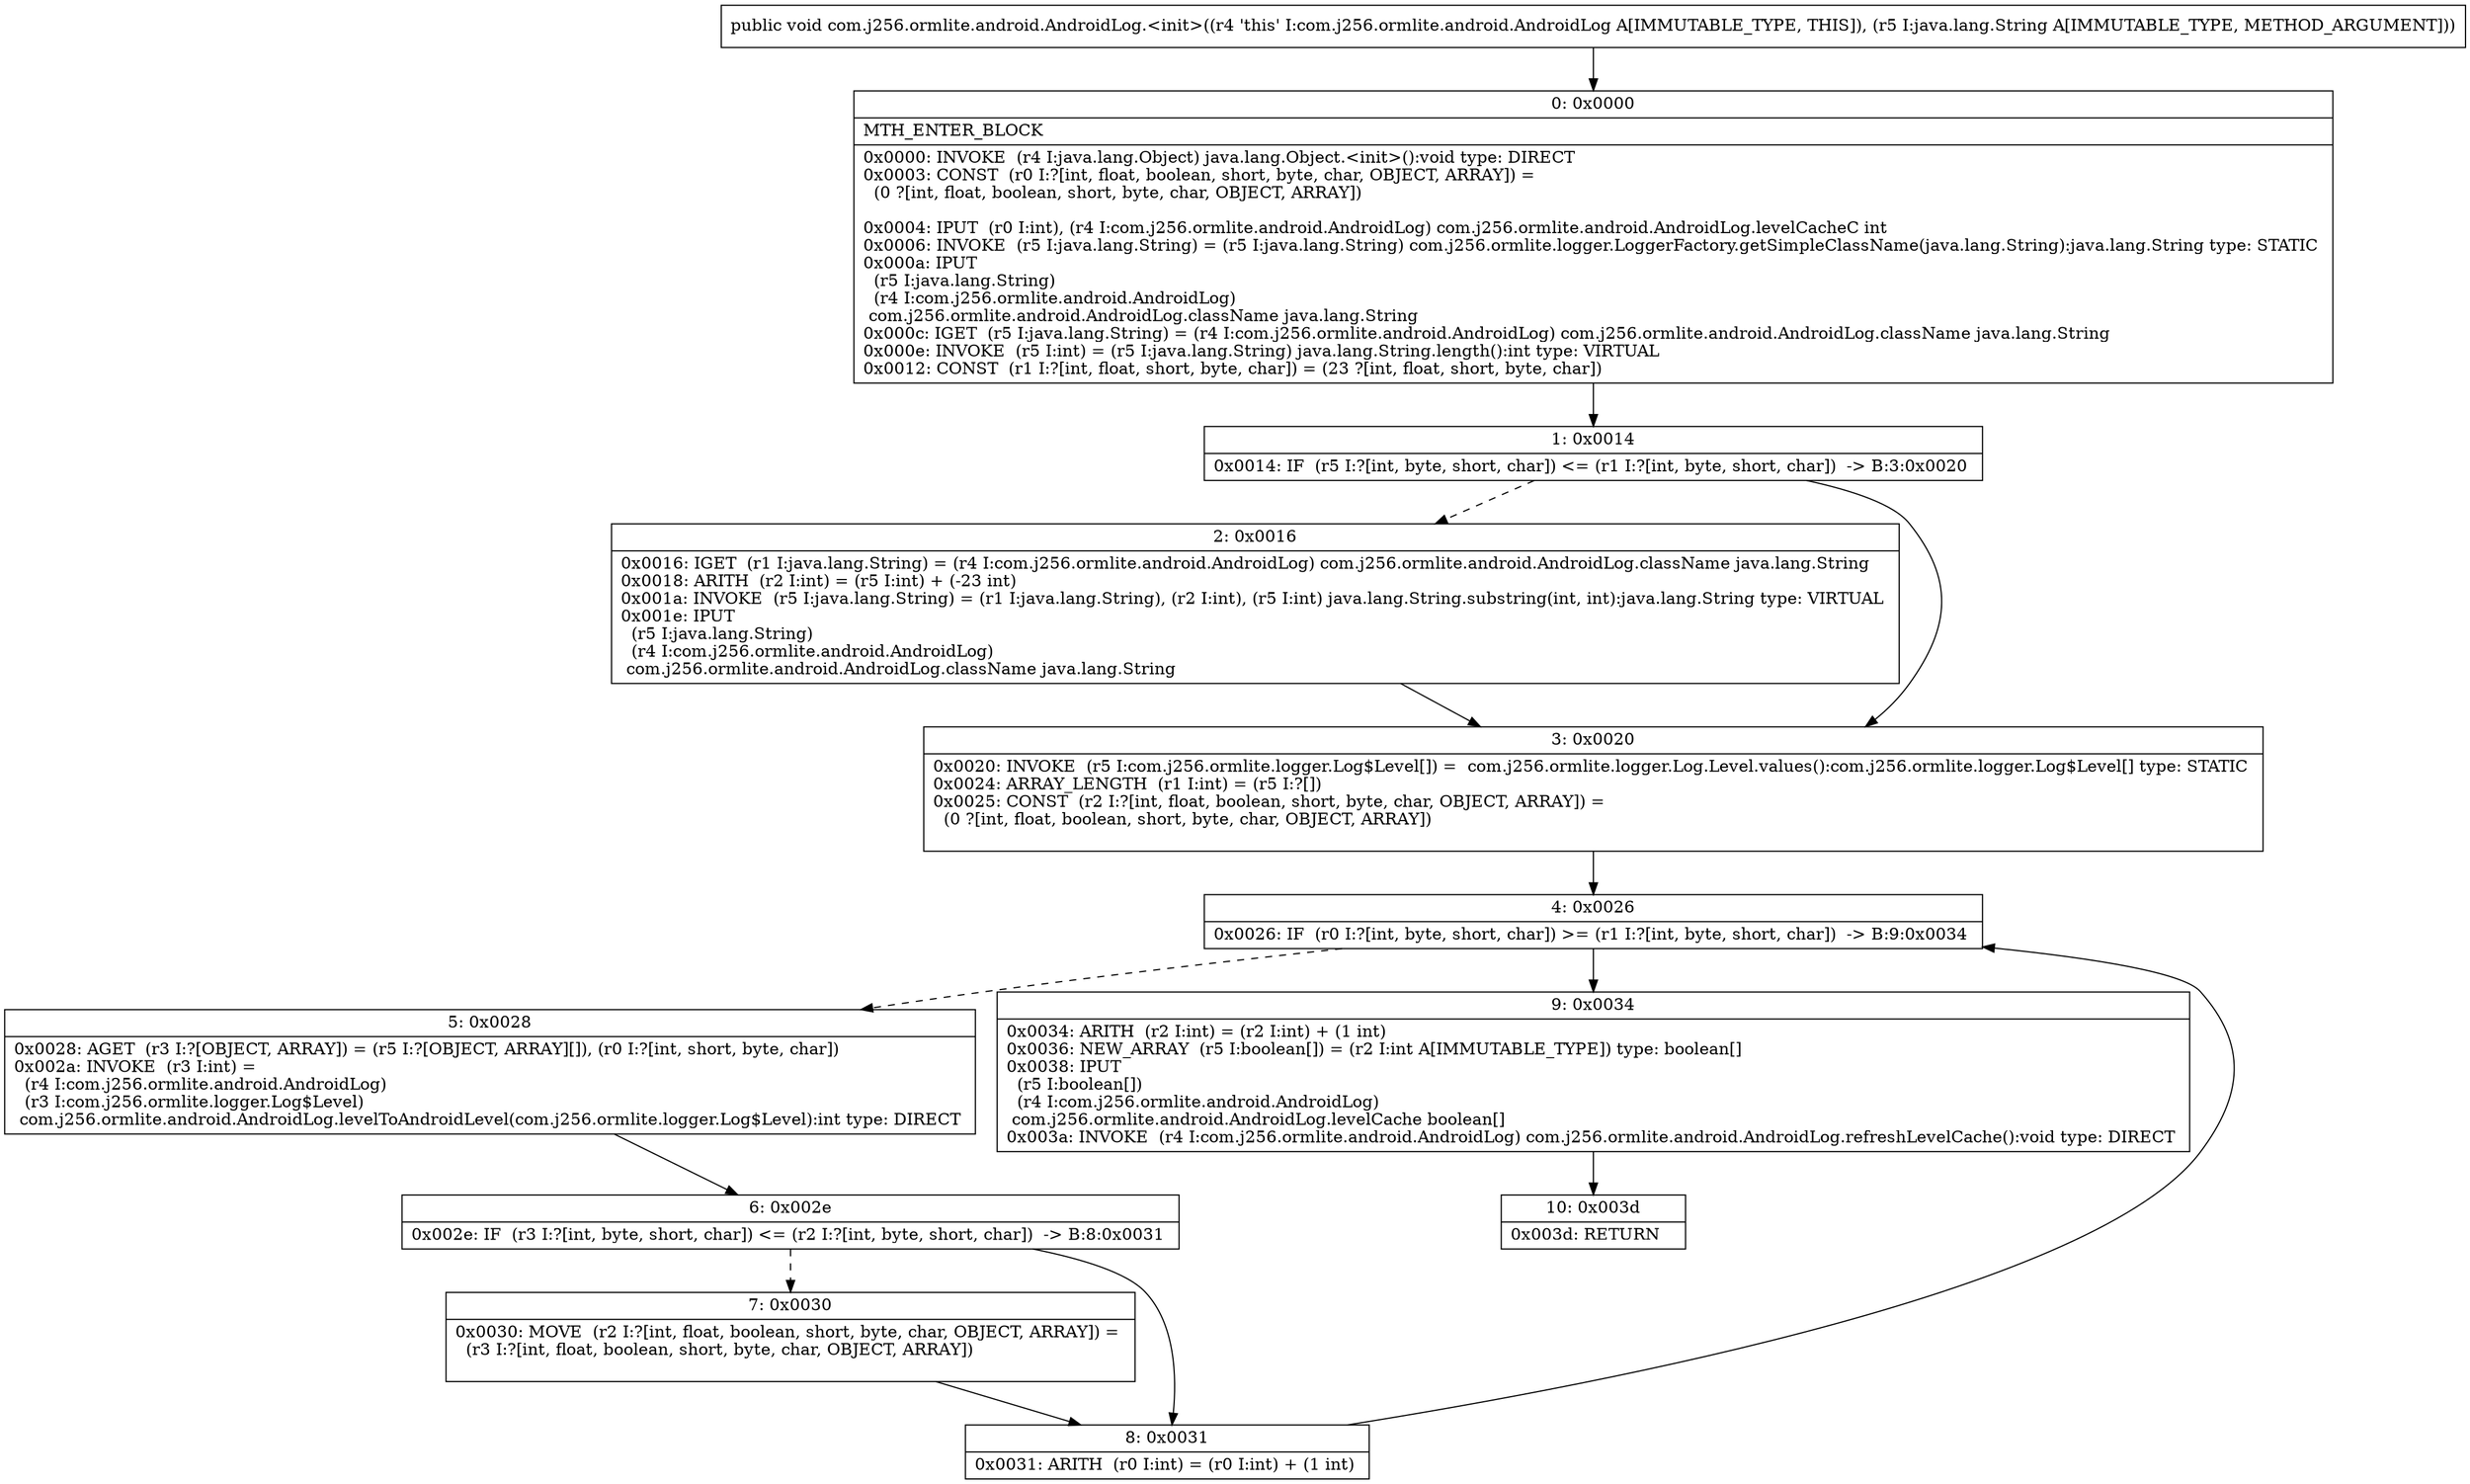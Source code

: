 digraph "CFG forcom.j256.ormlite.android.AndroidLog.\<init\>(Ljava\/lang\/String;)V" {
Node_0 [shape=record,label="{0\:\ 0x0000|MTH_ENTER_BLOCK\l|0x0000: INVOKE  (r4 I:java.lang.Object) java.lang.Object.\<init\>():void type: DIRECT \l0x0003: CONST  (r0 I:?[int, float, boolean, short, byte, char, OBJECT, ARRAY]) = \l  (0 ?[int, float, boolean, short, byte, char, OBJECT, ARRAY])\l \l0x0004: IPUT  (r0 I:int), (r4 I:com.j256.ormlite.android.AndroidLog) com.j256.ormlite.android.AndroidLog.levelCacheC int \l0x0006: INVOKE  (r5 I:java.lang.String) = (r5 I:java.lang.String) com.j256.ormlite.logger.LoggerFactory.getSimpleClassName(java.lang.String):java.lang.String type: STATIC \l0x000a: IPUT  \l  (r5 I:java.lang.String)\l  (r4 I:com.j256.ormlite.android.AndroidLog)\l com.j256.ormlite.android.AndroidLog.className java.lang.String \l0x000c: IGET  (r5 I:java.lang.String) = (r4 I:com.j256.ormlite.android.AndroidLog) com.j256.ormlite.android.AndroidLog.className java.lang.String \l0x000e: INVOKE  (r5 I:int) = (r5 I:java.lang.String) java.lang.String.length():int type: VIRTUAL \l0x0012: CONST  (r1 I:?[int, float, short, byte, char]) = (23 ?[int, float, short, byte, char]) \l}"];
Node_1 [shape=record,label="{1\:\ 0x0014|0x0014: IF  (r5 I:?[int, byte, short, char]) \<= (r1 I:?[int, byte, short, char])  \-\> B:3:0x0020 \l}"];
Node_2 [shape=record,label="{2\:\ 0x0016|0x0016: IGET  (r1 I:java.lang.String) = (r4 I:com.j256.ormlite.android.AndroidLog) com.j256.ormlite.android.AndroidLog.className java.lang.String \l0x0018: ARITH  (r2 I:int) = (r5 I:int) + (\-23 int) \l0x001a: INVOKE  (r5 I:java.lang.String) = (r1 I:java.lang.String), (r2 I:int), (r5 I:int) java.lang.String.substring(int, int):java.lang.String type: VIRTUAL \l0x001e: IPUT  \l  (r5 I:java.lang.String)\l  (r4 I:com.j256.ormlite.android.AndroidLog)\l com.j256.ormlite.android.AndroidLog.className java.lang.String \l}"];
Node_3 [shape=record,label="{3\:\ 0x0020|0x0020: INVOKE  (r5 I:com.j256.ormlite.logger.Log$Level[]) =  com.j256.ormlite.logger.Log.Level.values():com.j256.ormlite.logger.Log$Level[] type: STATIC \l0x0024: ARRAY_LENGTH  (r1 I:int) = (r5 I:?[]) \l0x0025: CONST  (r2 I:?[int, float, boolean, short, byte, char, OBJECT, ARRAY]) = \l  (0 ?[int, float, boolean, short, byte, char, OBJECT, ARRAY])\l \l}"];
Node_4 [shape=record,label="{4\:\ 0x0026|0x0026: IF  (r0 I:?[int, byte, short, char]) \>= (r1 I:?[int, byte, short, char])  \-\> B:9:0x0034 \l}"];
Node_5 [shape=record,label="{5\:\ 0x0028|0x0028: AGET  (r3 I:?[OBJECT, ARRAY]) = (r5 I:?[OBJECT, ARRAY][]), (r0 I:?[int, short, byte, char]) \l0x002a: INVOKE  (r3 I:int) = \l  (r4 I:com.j256.ormlite.android.AndroidLog)\l  (r3 I:com.j256.ormlite.logger.Log$Level)\l com.j256.ormlite.android.AndroidLog.levelToAndroidLevel(com.j256.ormlite.logger.Log$Level):int type: DIRECT \l}"];
Node_6 [shape=record,label="{6\:\ 0x002e|0x002e: IF  (r3 I:?[int, byte, short, char]) \<= (r2 I:?[int, byte, short, char])  \-\> B:8:0x0031 \l}"];
Node_7 [shape=record,label="{7\:\ 0x0030|0x0030: MOVE  (r2 I:?[int, float, boolean, short, byte, char, OBJECT, ARRAY]) = \l  (r3 I:?[int, float, boolean, short, byte, char, OBJECT, ARRAY])\l \l}"];
Node_8 [shape=record,label="{8\:\ 0x0031|0x0031: ARITH  (r0 I:int) = (r0 I:int) + (1 int) \l}"];
Node_9 [shape=record,label="{9\:\ 0x0034|0x0034: ARITH  (r2 I:int) = (r2 I:int) + (1 int) \l0x0036: NEW_ARRAY  (r5 I:boolean[]) = (r2 I:int A[IMMUTABLE_TYPE]) type: boolean[] \l0x0038: IPUT  \l  (r5 I:boolean[])\l  (r4 I:com.j256.ormlite.android.AndroidLog)\l com.j256.ormlite.android.AndroidLog.levelCache boolean[] \l0x003a: INVOKE  (r4 I:com.j256.ormlite.android.AndroidLog) com.j256.ormlite.android.AndroidLog.refreshLevelCache():void type: DIRECT \l}"];
Node_10 [shape=record,label="{10\:\ 0x003d|0x003d: RETURN   \l}"];
MethodNode[shape=record,label="{public void com.j256.ormlite.android.AndroidLog.\<init\>((r4 'this' I:com.j256.ormlite.android.AndroidLog A[IMMUTABLE_TYPE, THIS]), (r5 I:java.lang.String A[IMMUTABLE_TYPE, METHOD_ARGUMENT])) }"];
MethodNode -> Node_0;
Node_0 -> Node_1;
Node_1 -> Node_2[style=dashed];
Node_1 -> Node_3;
Node_2 -> Node_3;
Node_3 -> Node_4;
Node_4 -> Node_5[style=dashed];
Node_4 -> Node_9;
Node_5 -> Node_6;
Node_6 -> Node_7[style=dashed];
Node_6 -> Node_8;
Node_7 -> Node_8;
Node_8 -> Node_4;
Node_9 -> Node_10;
}

